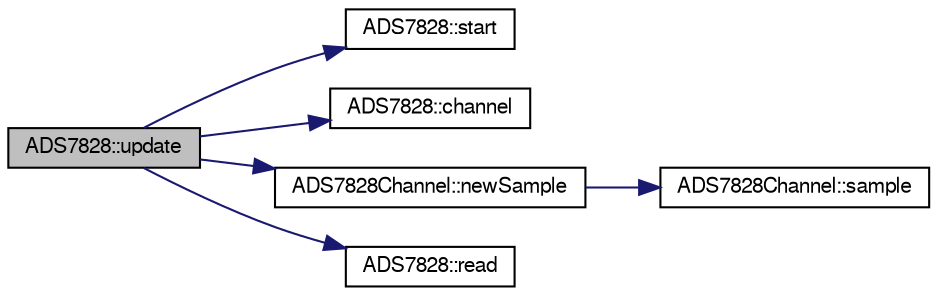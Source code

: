 digraph "ADS7828::update"
{
  edge [fontname="FreeSans",fontsize="10",labelfontname="FreeSans",labelfontsize="10"];
  node [fontname="FreeSans",fontsize="10",shape=record];
  rankdir="LR";
  Node1 [label="ADS7828::update",height=0.2,width=0.4,color="black", fillcolor="grey75", style="filled" fontcolor="black"];
  Node1 -> Node2 [color="midnightblue",fontsize="10",style="solid",fontname="FreeSans"];
  Node2 [label="ADS7828::start",height=0.2,width=0.4,color="black", fillcolor="white", style="filled",URL="$class_a_d_s7828.html#abfffd6e7cc6f187a364254813dd25502",tooltip="Initiate communication with device."];
  Node1 -> Node3 [color="midnightblue",fontsize="10",style="solid",fontname="FreeSans"];
  Node3 [label="ADS7828::channel",height=0.2,width=0.4,color="black", fillcolor="white", style="filled",URL="$class_a_d_s7828.html#a35fce229052d9e45b228e6d099658dcf",tooltip="Return pointer to channel object."];
  Node1 -> Node4 [color="midnightblue",fontsize="10",style="solid",fontname="FreeSans"];
  Node4 [label="ADS7828Channel::newSample",height=0.2,width=0.4,color="black", fillcolor="white", style="filled",URL="$class_a_d_s7828_channel.html#ab5701f667bfdb461f304805ae760d3c6",tooltip="Add (unscaled) sample value to moving average array, update totalizer."];
  Node4 -> Node5 [color="midnightblue",fontsize="10",style="solid",fontname="FreeSans"];
  Node5 [label="ADS7828Channel::sample",height=0.2,width=0.4,color="black", fillcolor="white", style="filled",URL="$class_a_d_s7828_channel.html#af4ff68784f62525fbee8dd9d0584e2c1",tooltip="Return most-recent (unscaled) sample value from moving average array."];
  Node1 -> Node6 [color="midnightblue",fontsize="10",style="solid",fontname="FreeSans"];
  Node6 [label="ADS7828::read",height=0.2,width=0.4,color="black", fillcolor="white", style="filled",URL="$class_a_d_s7828.html#afd95a6cc5fa375043f713a5c92e15453",tooltip="Request and receive data from most-recent A/D conversion from device."];
}
